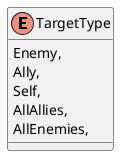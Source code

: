 @startuml
enum TargetType {
    Enemy,
    Ally,
    Self,
    AllAllies,
    AllEnemies,
}
@enduml
